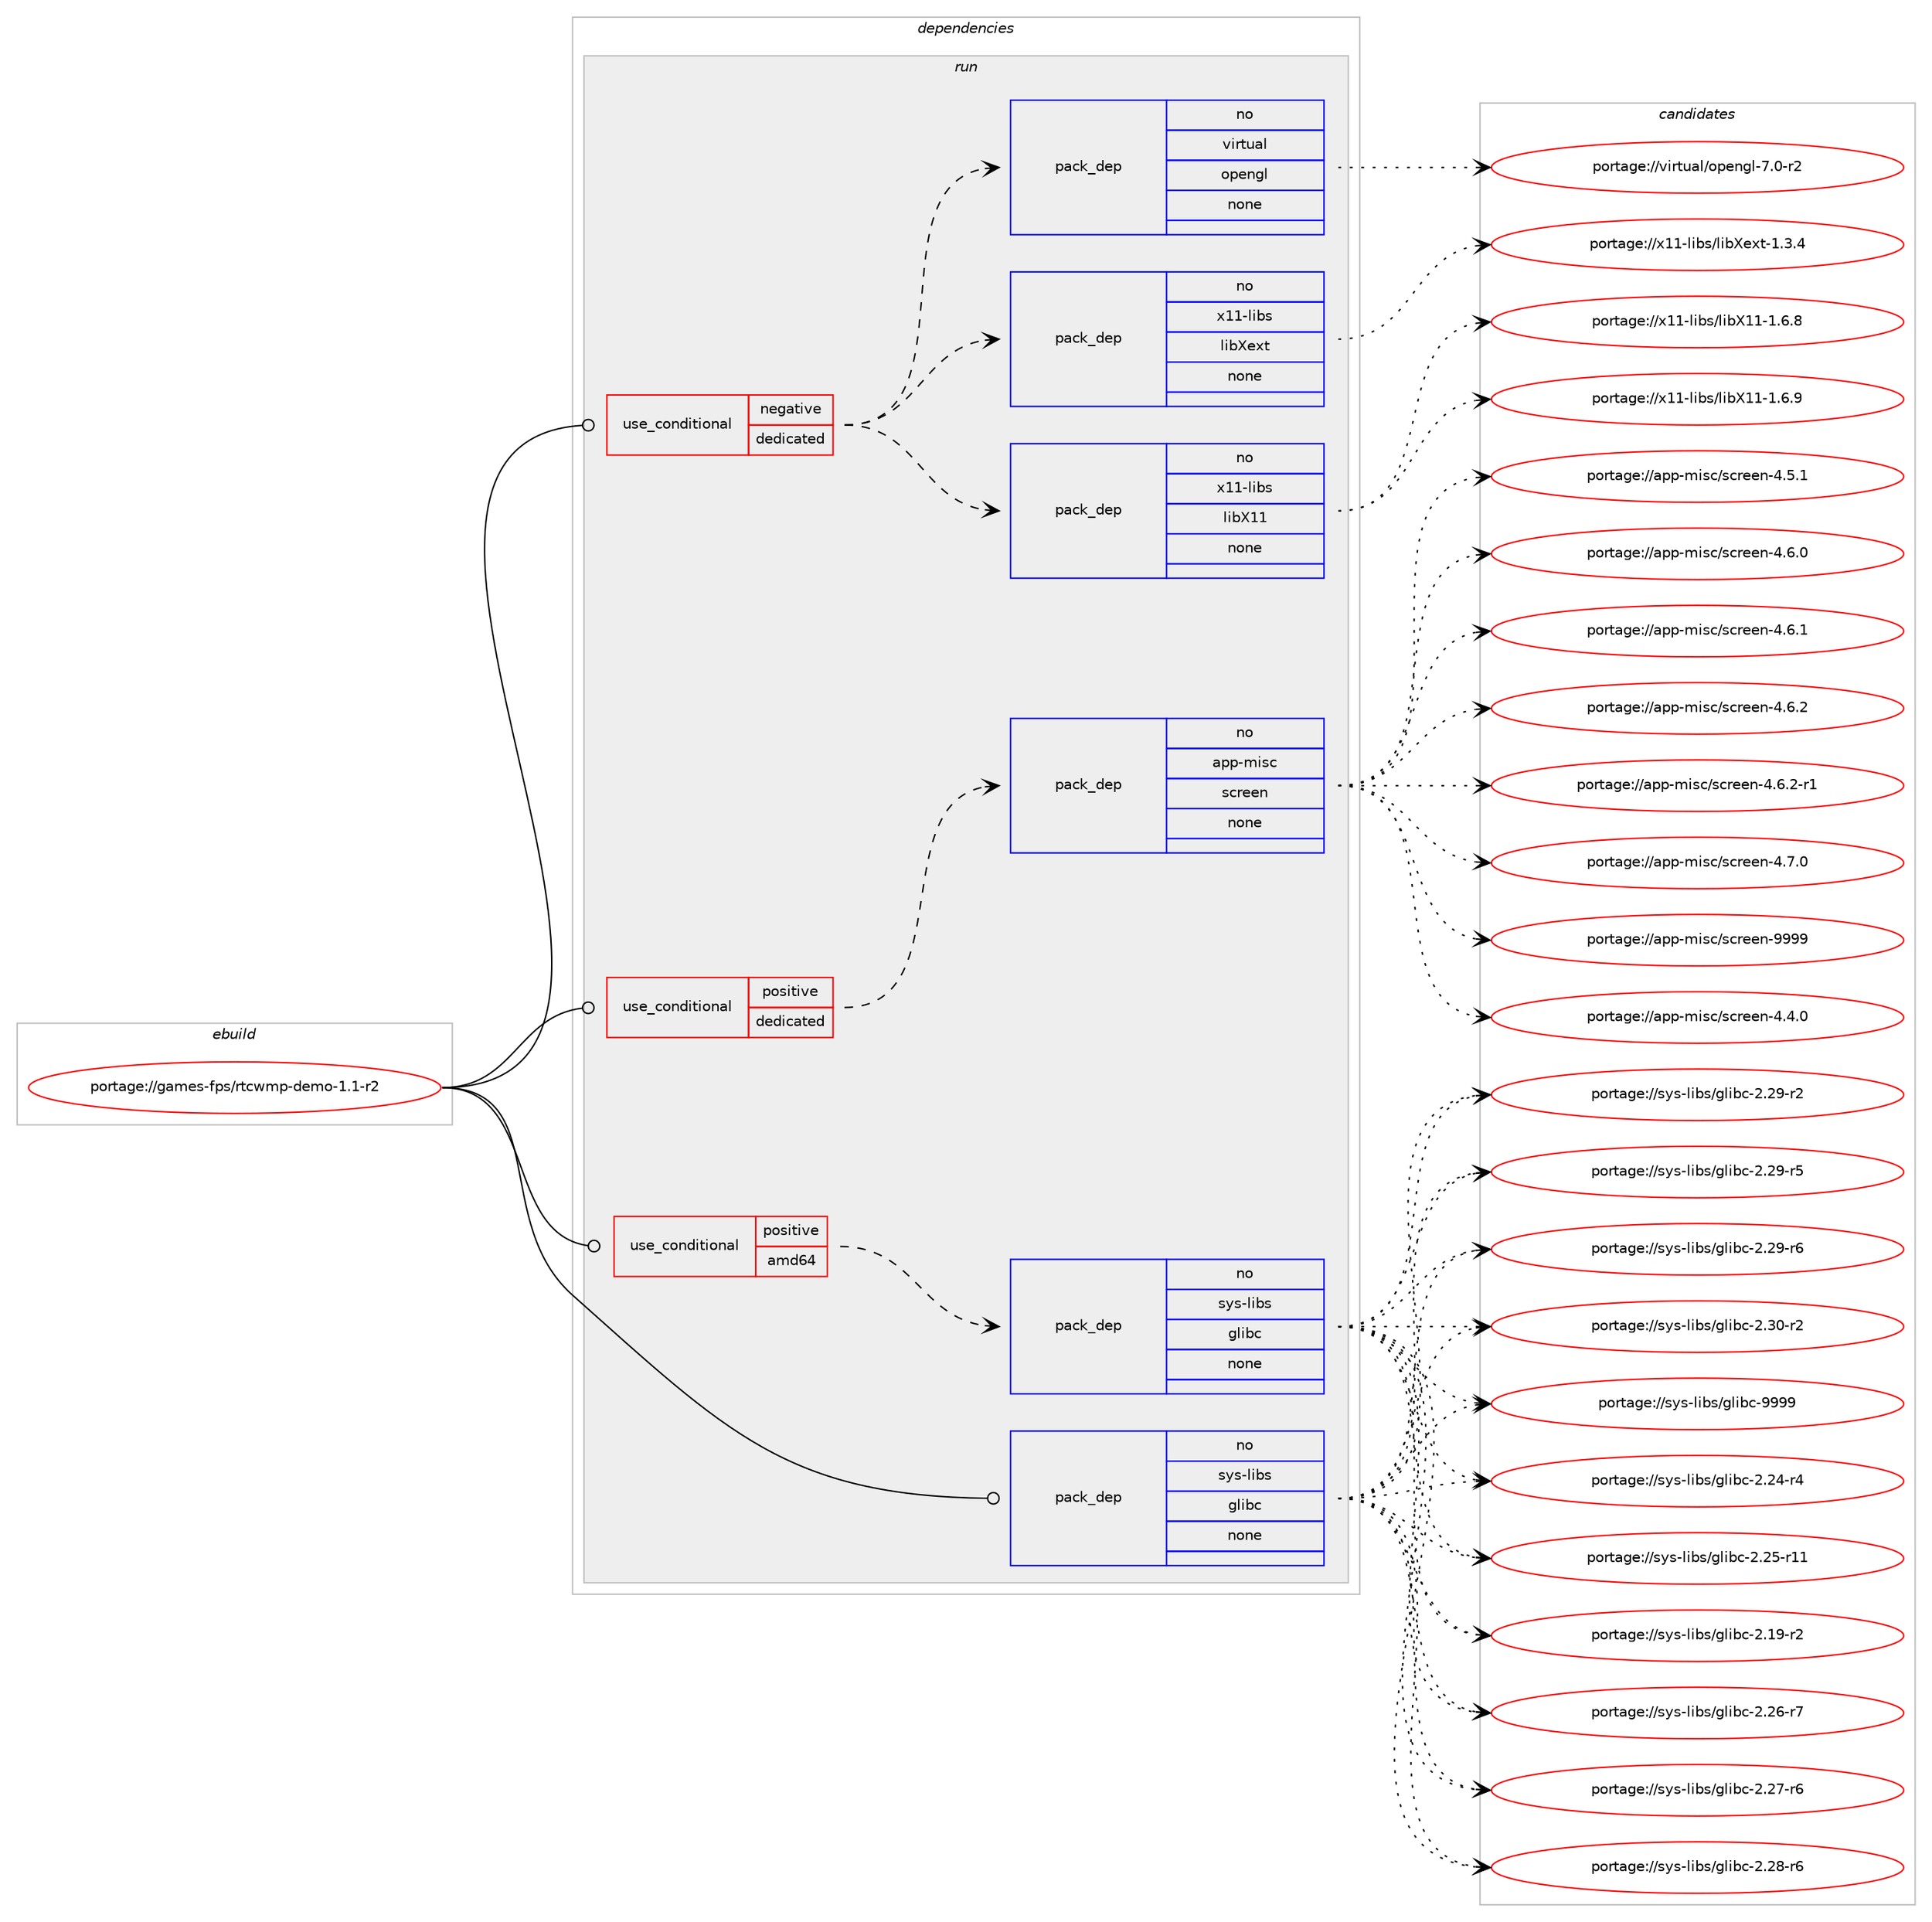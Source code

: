 digraph prolog {

# *************
# Graph options
# *************

newrank=true;
concentrate=true;
compound=true;
graph [rankdir=LR,fontname=Helvetica,fontsize=10,ranksep=1.5];#, ranksep=2.5, nodesep=0.2];
edge  [arrowhead=vee];
node  [fontname=Helvetica,fontsize=10];

# **********
# The ebuild
# **********

subgraph cluster_leftcol {
color=gray;
rank=same;
label=<<i>ebuild</i>>;
id [label="portage://games-fps/rtcwmp-demo-1.1-r2", color=red, width=4, href="../games-fps/rtcwmp-demo-1.1-r2.svg"];
}

# ****************
# The dependencies
# ****************

subgraph cluster_midcol {
color=gray;
label=<<i>dependencies</i>>;
subgraph cluster_compile {
fillcolor="#eeeeee";
style=filled;
label=<<i>compile</i>>;
}
subgraph cluster_compileandrun {
fillcolor="#eeeeee";
style=filled;
label=<<i>compile and run</i>>;
}
subgraph cluster_run {
fillcolor="#eeeeee";
style=filled;
label=<<i>run</i>>;
subgraph cond73365 {
dependency273600 [label=<<TABLE BORDER="0" CELLBORDER="1" CELLSPACING="0" CELLPADDING="4"><TR><TD ROWSPAN="3" CELLPADDING="10">use_conditional</TD></TR><TR><TD>negative</TD></TR><TR><TD>dedicated</TD></TR></TABLE>>, shape=none, color=red];
subgraph pack196263 {
dependency273601 [label=<<TABLE BORDER="0" CELLBORDER="1" CELLSPACING="0" CELLPADDING="4" WIDTH="220"><TR><TD ROWSPAN="6" CELLPADDING="30">pack_dep</TD></TR><TR><TD WIDTH="110">no</TD></TR><TR><TD>virtual</TD></TR><TR><TD>opengl</TD></TR><TR><TD>none</TD></TR><TR><TD></TD></TR></TABLE>>, shape=none, color=blue];
}
dependency273600:e -> dependency273601:w [weight=20,style="dashed",arrowhead="vee"];
subgraph pack196264 {
dependency273602 [label=<<TABLE BORDER="0" CELLBORDER="1" CELLSPACING="0" CELLPADDING="4" WIDTH="220"><TR><TD ROWSPAN="6" CELLPADDING="30">pack_dep</TD></TR><TR><TD WIDTH="110">no</TD></TR><TR><TD>x11-libs</TD></TR><TR><TD>libX11</TD></TR><TR><TD>none</TD></TR><TR><TD></TD></TR></TABLE>>, shape=none, color=blue];
}
dependency273600:e -> dependency273602:w [weight=20,style="dashed",arrowhead="vee"];
subgraph pack196265 {
dependency273603 [label=<<TABLE BORDER="0" CELLBORDER="1" CELLSPACING="0" CELLPADDING="4" WIDTH="220"><TR><TD ROWSPAN="6" CELLPADDING="30">pack_dep</TD></TR><TR><TD WIDTH="110">no</TD></TR><TR><TD>x11-libs</TD></TR><TR><TD>libXext</TD></TR><TR><TD>none</TD></TR><TR><TD></TD></TR></TABLE>>, shape=none, color=blue];
}
dependency273600:e -> dependency273603:w [weight=20,style="dashed",arrowhead="vee"];
}
id:e -> dependency273600:w [weight=20,style="solid",arrowhead="odot"];
subgraph cond73366 {
dependency273604 [label=<<TABLE BORDER="0" CELLBORDER="1" CELLSPACING="0" CELLPADDING="4"><TR><TD ROWSPAN="3" CELLPADDING="10">use_conditional</TD></TR><TR><TD>positive</TD></TR><TR><TD>amd64</TD></TR></TABLE>>, shape=none, color=red];
subgraph pack196266 {
dependency273605 [label=<<TABLE BORDER="0" CELLBORDER="1" CELLSPACING="0" CELLPADDING="4" WIDTH="220"><TR><TD ROWSPAN="6" CELLPADDING="30">pack_dep</TD></TR><TR><TD WIDTH="110">no</TD></TR><TR><TD>sys-libs</TD></TR><TR><TD>glibc</TD></TR><TR><TD>none</TD></TR><TR><TD></TD></TR></TABLE>>, shape=none, color=blue];
}
dependency273604:e -> dependency273605:w [weight=20,style="dashed",arrowhead="vee"];
}
id:e -> dependency273604:w [weight=20,style="solid",arrowhead="odot"];
subgraph cond73367 {
dependency273606 [label=<<TABLE BORDER="0" CELLBORDER="1" CELLSPACING="0" CELLPADDING="4"><TR><TD ROWSPAN="3" CELLPADDING="10">use_conditional</TD></TR><TR><TD>positive</TD></TR><TR><TD>dedicated</TD></TR></TABLE>>, shape=none, color=red];
subgraph pack196267 {
dependency273607 [label=<<TABLE BORDER="0" CELLBORDER="1" CELLSPACING="0" CELLPADDING="4" WIDTH="220"><TR><TD ROWSPAN="6" CELLPADDING="30">pack_dep</TD></TR><TR><TD WIDTH="110">no</TD></TR><TR><TD>app-misc</TD></TR><TR><TD>screen</TD></TR><TR><TD>none</TD></TR><TR><TD></TD></TR></TABLE>>, shape=none, color=blue];
}
dependency273606:e -> dependency273607:w [weight=20,style="dashed",arrowhead="vee"];
}
id:e -> dependency273606:w [weight=20,style="solid",arrowhead="odot"];
subgraph pack196268 {
dependency273608 [label=<<TABLE BORDER="0" CELLBORDER="1" CELLSPACING="0" CELLPADDING="4" WIDTH="220"><TR><TD ROWSPAN="6" CELLPADDING="30">pack_dep</TD></TR><TR><TD WIDTH="110">no</TD></TR><TR><TD>sys-libs</TD></TR><TR><TD>glibc</TD></TR><TR><TD>none</TD></TR><TR><TD></TD></TR></TABLE>>, shape=none, color=blue];
}
id:e -> dependency273608:w [weight=20,style="solid",arrowhead="odot"];
}
}

# **************
# The candidates
# **************

subgraph cluster_choices {
rank=same;
color=gray;
label=<<i>candidates</i>>;

subgraph choice196263 {
color=black;
nodesep=1;
choiceportage1181051141161179710847111112101110103108455546484511450 [label="portage://virtual/opengl-7.0-r2", color=red, width=4,href="../virtual/opengl-7.0-r2.svg"];
dependency273601:e -> choiceportage1181051141161179710847111112101110103108455546484511450:w [style=dotted,weight="100"];
}
subgraph choice196264 {
color=black;
nodesep=1;
choiceportage120494945108105981154710810598884949454946544656 [label="portage://x11-libs/libX11-1.6.8", color=red, width=4,href="../x11-libs/libX11-1.6.8.svg"];
choiceportage120494945108105981154710810598884949454946544657 [label="portage://x11-libs/libX11-1.6.9", color=red, width=4,href="../x11-libs/libX11-1.6.9.svg"];
dependency273602:e -> choiceportage120494945108105981154710810598884949454946544656:w [style=dotted,weight="100"];
dependency273602:e -> choiceportage120494945108105981154710810598884949454946544657:w [style=dotted,weight="100"];
}
subgraph choice196265 {
color=black;
nodesep=1;
choiceportage12049494510810598115471081059888101120116454946514652 [label="portage://x11-libs/libXext-1.3.4", color=red, width=4,href="../x11-libs/libXext-1.3.4.svg"];
dependency273603:e -> choiceportage12049494510810598115471081059888101120116454946514652:w [style=dotted,weight="100"];
}
subgraph choice196266 {
color=black;
nodesep=1;
choiceportage115121115451081059811547103108105989945504649574511450 [label="portage://sys-libs/glibc-2.19-r2", color=red, width=4,href="../sys-libs/glibc-2.19-r2.svg"];
choiceportage115121115451081059811547103108105989945504650524511452 [label="portage://sys-libs/glibc-2.24-r4", color=red, width=4,href="../sys-libs/glibc-2.24-r4.svg"];
choiceportage11512111545108105981154710310810598994550465053451144949 [label="portage://sys-libs/glibc-2.25-r11", color=red, width=4,href="../sys-libs/glibc-2.25-r11.svg"];
choiceportage115121115451081059811547103108105989945504650544511455 [label="portage://sys-libs/glibc-2.26-r7", color=red, width=4,href="../sys-libs/glibc-2.26-r7.svg"];
choiceportage115121115451081059811547103108105989945504650554511454 [label="portage://sys-libs/glibc-2.27-r6", color=red, width=4,href="../sys-libs/glibc-2.27-r6.svg"];
choiceportage115121115451081059811547103108105989945504650564511454 [label="portage://sys-libs/glibc-2.28-r6", color=red, width=4,href="../sys-libs/glibc-2.28-r6.svg"];
choiceportage115121115451081059811547103108105989945504650574511450 [label="portage://sys-libs/glibc-2.29-r2", color=red, width=4,href="../sys-libs/glibc-2.29-r2.svg"];
choiceportage115121115451081059811547103108105989945504650574511453 [label="portage://sys-libs/glibc-2.29-r5", color=red, width=4,href="../sys-libs/glibc-2.29-r5.svg"];
choiceportage115121115451081059811547103108105989945504650574511454 [label="portage://sys-libs/glibc-2.29-r6", color=red, width=4,href="../sys-libs/glibc-2.29-r6.svg"];
choiceportage115121115451081059811547103108105989945504651484511450 [label="portage://sys-libs/glibc-2.30-r2", color=red, width=4,href="../sys-libs/glibc-2.30-r2.svg"];
choiceportage11512111545108105981154710310810598994557575757 [label="portage://sys-libs/glibc-9999", color=red, width=4,href="../sys-libs/glibc-9999.svg"];
dependency273605:e -> choiceportage115121115451081059811547103108105989945504649574511450:w [style=dotted,weight="100"];
dependency273605:e -> choiceportage115121115451081059811547103108105989945504650524511452:w [style=dotted,weight="100"];
dependency273605:e -> choiceportage11512111545108105981154710310810598994550465053451144949:w [style=dotted,weight="100"];
dependency273605:e -> choiceportage115121115451081059811547103108105989945504650544511455:w [style=dotted,weight="100"];
dependency273605:e -> choiceportage115121115451081059811547103108105989945504650554511454:w [style=dotted,weight="100"];
dependency273605:e -> choiceportage115121115451081059811547103108105989945504650564511454:w [style=dotted,weight="100"];
dependency273605:e -> choiceportage115121115451081059811547103108105989945504650574511450:w [style=dotted,weight="100"];
dependency273605:e -> choiceportage115121115451081059811547103108105989945504650574511453:w [style=dotted,weight="100"];
dependency273605:e -> choiceportage115121115451081059811547103108105989945504650574511454:w [style=dotted,weight="100"];
dependency273605:e -> choiceportage115121115451081059811547103108105989945504651484511450:w [style=dotted,weight="100"];
dependency273605:e -> choiceportage11512111545108105981154710310810598994557575757:w [style=dotted,weight="100"];
}
subgraph choice196267 {
color=black;
nodesep=1;
choiceportage9711211245109105115994711599114101101110455246524648 [label="portage://app-misc/screen-4.4.0", color=red, width=4,href="../app-misc/screen-4.4.0.svg"];
choiceportage9711211245109105115994711599114101101110455246534649 [label="portage://app-misc/screen-4.5.1", color=red, width=4,href="../app-misc/screen-4.5.1.svg"];
choiceportage9711211245109105115994711599114101101110455246544648 [label="portage://app-misc/screen-4.6.0", color=red, width=4,href="../app-misc/screen-4.6.0.svg"];
choiceportage9711211245109105115994711599114101101110455246544649 [label="portage://app-misc/screen-4.6.1", color=red, width=4,href="../app-misc/screen-4.6.1.svg"];
choiceportage9711211245109105115994711599114101101110455246544650 [label="portage://app-misc/screen-4.6.2", color=red, width=4,href="../app-misc/screen-4.6.2.svg"];
choiceportage97112112451091051159947115991141011011104552465446504511449 [label="portage://app-misc/screen-4.6.2-r1", color=red, width=4,href="../app-misc/screen-4.6.2-r1.svg"];
choiceportage9711211245109105115994711599114101101110455246554648 [label="portage://app-misc/screen-4.7.0", color=red, width=4,href="../app-misc/screen-4.7.0.svg"];
choiceportage97112112451091051159947115991141011011104557575757 [label="portage://app-misc/screen-9999", color=red, width=4,href="../app-misc/screen-9999.svg"];
dependency273607:e -> choiceportage9711211245109105115994711599114101101110455246524648:w [style=dotted,weight="100"];
dependency273607:e -> choiceportage9711211245109105115994711599114101101110455246534649:w [style=dotted,weight="100"];
dependency273607:e -> choiceportage9711211245109105115994711599114101101110455246544648:w [style=dotted,weight="100"];
dependency273607:e -> choiceportage9711211245109105115994711599114101101110455246544649:w [style=dotted,weight="100"];
dependency273607:e -> choiceportage9711211245109105115994711599114101101110455246544650:w [style=dotted,weight="100"];
dependency273607:e -> choiceportage97112112451091051159947115991141011011104552465446504511449:w [style=dotted,weight="100"];
dependency273607:e -> choiceportage9711211245109105115994711599114101101110455246554648:w [style=dotted,weight="100"];
dependency273607:e -> choiceportage97112112451091051159947115991141011011104557575757:w [style=dotted,weight="100"];
}
subgraph choice196268 {
color=black;
nodesep=1;
choiceportage115121115451081059811547103108105989945504649574511450 [label="portage://sys-libs/glibc-2.19-r2", color=red, width=4,href="../sys-libs/glibc-2.19-r2.svg"];
choiceportage115121115451081059811547103108105989945504650524511452 [label="portage://sys-libs/glibc-2.24-r4", color=red, width=4,href="../sys-libs/glibc-2.24-r4.svg"];
choiceportage11512111545108105981154710310810598994550465053451144949 [label="portage://sys-libs/glibc-2.25-r11", color=red, width=4,href="../sys-libs/glibc-2.25-r11.svg"];
choiceportage115121115451081059811547103108105989945504650544511455 [label="portage://sys-libs/glibc-2.26-r7", color=red, width=4,href="../sys-libs/glibc-2.26-r7.svg"];
choiceportage115121115451081059811547103108105989945504650554511454 [label="portage://sys-libs/glibc-2.27-r6", color=red, width=4,href="../sys-libs/glibc-2.27-r6.svg"];
choiceportage115121115451081059811547103108105989945504650564511454 [label="portage://sys-libs/glibc-2.28-r6", color=red, width=4,href="../sys-libs/glibc-2.28-r6.svg"];
choiceportage115121115451081059811547103108105989945504650574511450 [label="portage://sys-libs/glibc-2.29-r2", color=red, width=4,href="../sys-libs/glibc-2.29-r2.svg"];
choiceportage115121115451081059811547103108105989945504650574511453 [label="portage://sys-libs/glibc-2.29-r5", color=red, width=4,href="../sys-libs/glibc-2.29-r5.svg"];
choiceportage115121115451081059811547103108105989945504650574511454 [label="portage://sys-libs/glibc-2.29-r6", color=red, width=4,href="../sys-libs/glibc-2.29-r6.svg"];
choiceportage115121115451081059811547103108105989945504651484511450 [label="portage://sys-libs/glibc-2.30-r2", color=red, width=4,href="../sys-libs/glibc-2.30-r2.svg"];
choiceportage11512111545108105981154710310810598994557575757 [label="portage://sys-libs/glibc-9999", color=red, width=4,href="../sys-libs/glibc-9999.svg"];
dependency273608:e -> choiceportage115121115451081059811547103108105989945504649574511450:w [style=dotted,weight="100"];
dependency273608:e -> choiceportage115121115451081059811547103108105989945504650524511452:w [style=dotted,weight="100"];
dependency273608:e -> choiceportage11512111545108105981154710310810598994550465053451144949:w [style=dotted,weight="100"];
dependency273608:e -> choiceportage115121115451081059811547103108105989945504650544511455:w [style=dotted,weight="100"];
dependency273608:e -> choiceportage115121115451081059811547103108105989945504650554511454:w [style=dotted,weight="100"];
dependency273608:e -> choiceportage115121115451081059811547103108105989945504650564511454:w [style=dotted,weight="100"];
dependency273608:e -> choiceportage115121115451081059811547103108105989945504650574511450:w [style=dotted,weight="100"];
dependency273608:e -> choiceportage115121115451081059811547103108105989945504650574511453:w [style=dotted,weight="100"];
dependency273608:e -> choiceportage115121115451081059811547103108105989945504650574511454:w [style=dotted,weight="100"];
dependency273608:e -> choiceportage115121115451081059811547103108105989945504651484511450:w [style=dotted,weight="100"];
dependency273608:e -> choiceportage11512111545108105981154710310810598994557575757:w [style=dotted,weight="100"];
}
}

}
